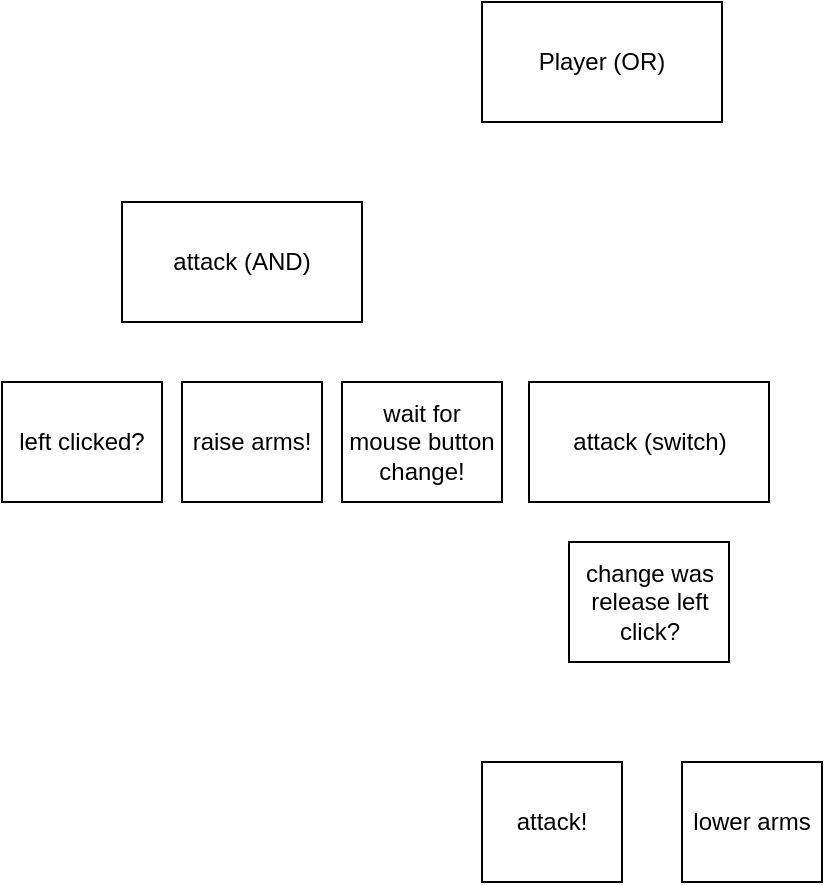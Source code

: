 <mxfile version="14.9.2" type="device"><diagram id="ktD_4QL0FjlHfX8UU3_5" name="Page-1"><mxGraphModel dx="1185" dy="635" grid="1" gridSize="10" guides="1" tooltips="1" connect="1" arrows="1" fold="1" page="1" pageScale="1" pageWidth="827" pageHeight="1169" math="0" shadow="0"><root><mxCell id="0"/><mxCell id="1" parent="0"/><mxCell id="W2nFSHwtL51FAOIf_gQ_-1" value="Player (OR)" style="rounded=0;whiteSpace=wrap;html=1;" vertex="1" parent="1"><mxGeometry x="270" y="130" width="120" height="60" as="geometry"/></mxCell><mxCell id="W2nFSHwtL51FAOIf_gQ_-2" value="attack (AND)" style="rounded=0;whiteSpace=wrap;html=1;" vertex="1" parent="1"><mxGeometry x="90" y="230" width="120" height="60" as="geometry"/></mxCell><mxCell id="W2nFSHwtL51FAOIf_gQ_-3" value="left clicked?" style="rounded=0;whiteSpace=wrap;html=1;" vertex="1" parent="1"><mxGeometry x="30" y="320" width="80" height="60" as="geometry"/></mxCell><mxCell id="W2nFSHwtL51FAOIf_gQ_-4" value="raise arms!" style="rounded=0;whiteSpace=wrap;html=1;" vertex="1" parent="1"><mxGeometry x="120" y="320" width="70" height="60" as="geometry"/></mxCell><mxCell id="W2nFSHwtL51FAOIf_gQ_-5" value="wait for mouse button change!" style="rounded=0;whiteSpace=wrap;html=1;" vertex="1" parent="1"><mxGeometry x="200" y="320" width="80" height="60" as="geometry"/></mxCell><mxCell id="W2nFSHwtL51FAOIf_gQ_-6" value="change was release left click?" style="rounded=0;whiteSpace=wrap;html=1;" vertex="1" parent="1"><mxGeometry x="313.5" y="400" width="80" height="60" as="geometry"/></mxCell><mxCell id="W2nFSHwtL51FAOIf_gQ_-7" value="attack!" style="rounded=0;whiteSpace=wrap;html=1;" vertex="1" parent="1"><mxGeometry x="270" y="510" width="70" height="60" as="geometry"/></mxCell><mxCell id="W2nFSHwtL51FAOIf_gQ_-8" value="attack (switch)" style="rounded=0;whiteSpace=wrap;html=1;" vertex="1" parent="1"><mxGeometry x="293.5" y="320" width="120" height="60" as="geometry"/></mxCell><mxCell id="W2nFSHwtL51FAOIf_gQ_-9" value="lower arms" style="rounded=0;whiteSpace=wrap;html=1;" vertex="1" parent="1"><mxGeometry x="370" y="510" width="70" height="60" as="geometry"/></mxCell></root></mxGraphModel></diagram></mxfile>